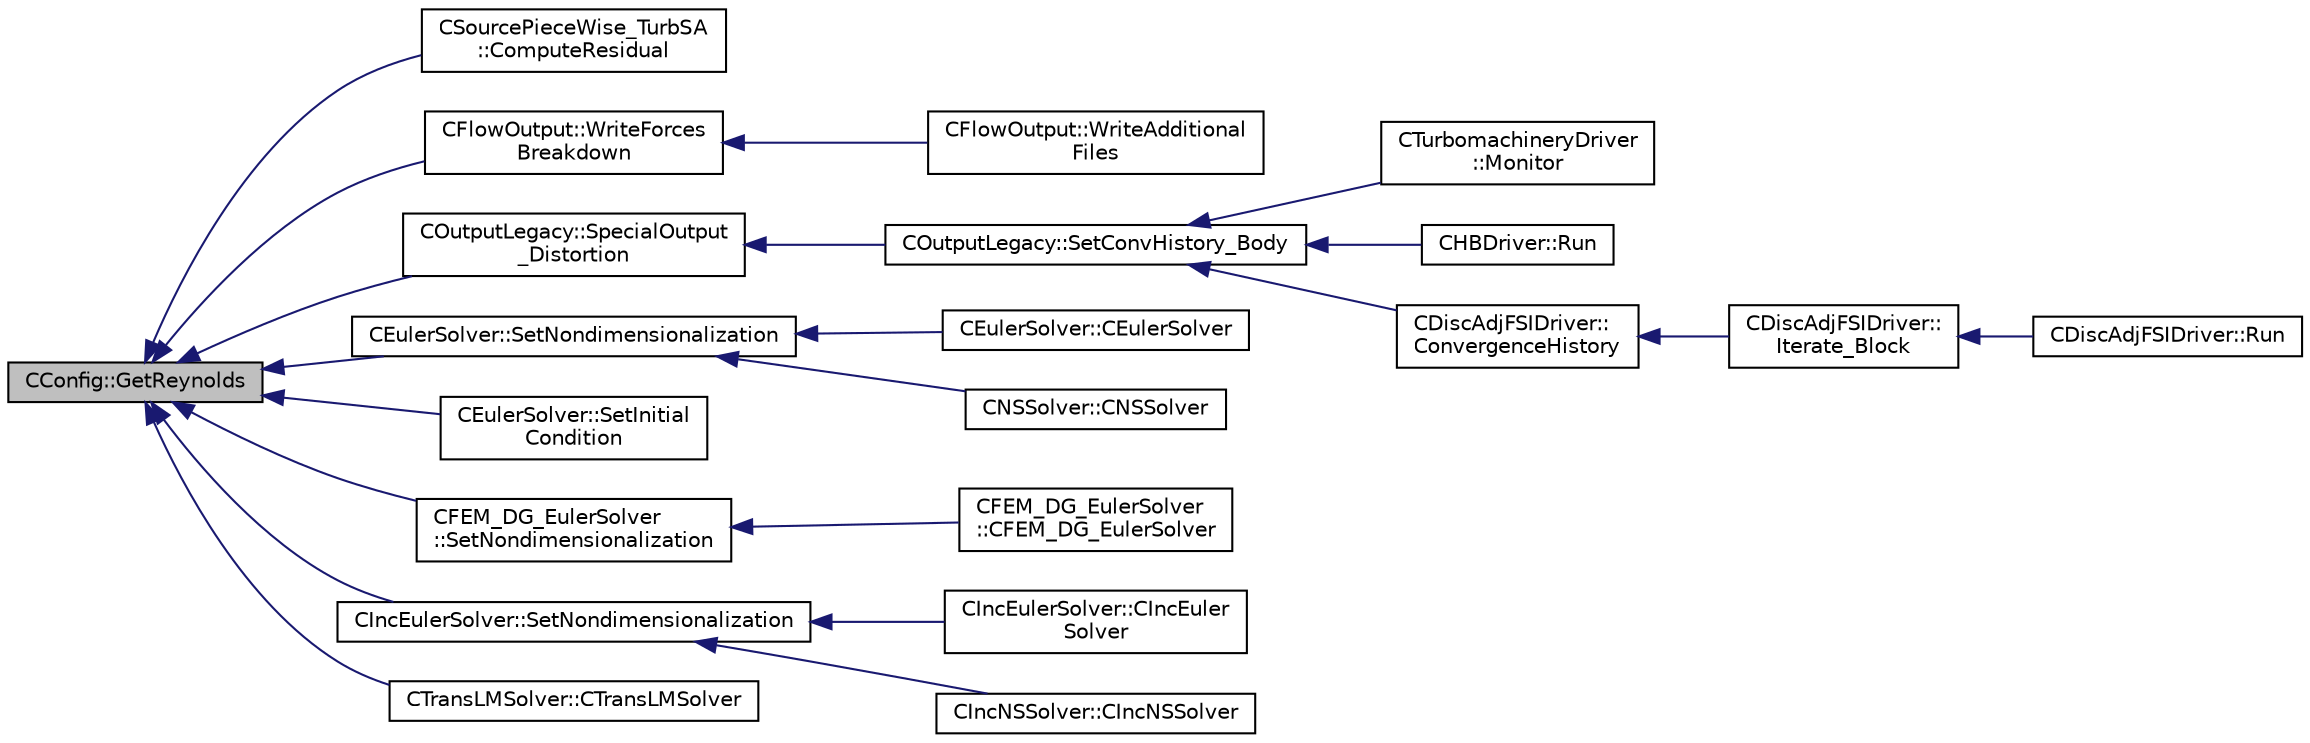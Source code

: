 digraph "CConfig::GetReynolds"
{
  edge [fontname="Helvetica",fontsize="10",labelfontname="Helvetica",labelfontsize="10"];
  node [fontname="Helvetica",fontsize="10",shape=record];
  rankdir="LR";
  Node11282 [label="CConfig::GetReynolds",height=0.2,width=0.4,color="black", fillcolor="grey75", style="filled", fontcolor="black"];
  Node11282 -> Node11283 [dir="back",color="midnightblue",fontsize="10",style="solid",fontname="Helvetica"];
  Node11283 [label="CSourcePieceWise_TurbSA\l::ComputeResidual",height=0.2,width=0.4,color="black", fillcolor="white", style="filled",URL="$class_c_source_piece_wise___turb_s_a.html#a97e488f466e452a6bd196f4ad8ca0ef8",tooltip="Residual for source term integration. "];
  Node11282 -> Node11284 [dir="back",color="midnightblue",fontsize="10",style="solid",fontname="Helvetica"];
  Node11284 [label="CFlowOutput::WriteForces\lBreakdown",height=0.2,width=0.4,color="black", fillcolor="white", style="filled",URL="$class_c_flow_output.html#afacedef2006aa6fcf8c9a312b5f4430c",tooltip="Write the forces breakdown file. "];
  Node11284 -> Node11285 [dir="back",color="midnightblue",fontsize="10",style="solid",fontname="Helvetica"];
  Node11285 [label="CFlowOutput::WriteAdditional\lFiles",height=0.2,width=0.4,color="black", fillcolor="white", style="filled",URL="$class_c_flow_output.html#aaac3fb7b2575967b157c306065ab1ea8",tooltip="Write any additional files defined for the current solver. "];
  Node11282 -> Node11286 [dir="back",color="midnightblue",fontsize="10",style="solid",fontname="Helvetica"];
  Node11286 [label="COutputLegacy::SpecialOutput\l_Distortion",height=0.2,width=0.4,color="black", fillcolor="white", style="filled",URL="$class_c_output_legacy.html#ae4824d60ecd7d71e592f259e8824e0ae",tooltip="Create and write the file with the flow coefficient on the surface. "];
  Node11286 -> Node11287 [dir="back",color="midnightblue",fontsize="10",style="solid",fontname="Helvetica"];
  Node11287 [label="COutputLegacy::SetConvHistory_Body",height=0.2,width=0.4,color="black", fillcolor="white", style="filled",URL="$class_c_output_legacy.html#a217cc0d778a3828499189a9debee47c6",tooltip="Write the history file and the convergence on the screen for serial computations. ..."];
  Node11287 -> Node11288 [dir="back",color="midnightblue",fontsize="10",style="solid",fontname="Helvetica"];
  Node11288 [label="CTurbomachineryDriver\l::Monitor",height=0.2,width=0.4,color="black", fillcolor="white", style="filled",URL="$class_c_turbomachinery_driver.html#a41d7b50bbacef68eb5436293ebb2da4f",tooltip="Monitor the computation. "];
  Node11287 -> Node11289 [dir="back",color="midnightblue",fontsize="10",style="solid",fontname="Helvetica"];
  Node11289 [label="CHBDriver::Run",height=0.2,width=0.4,color="black", fillcolor="white", style="filled",URL="$class_c_h_b_driver.html#a98c0448a8e0404845ee54e25b62eaea9",tooltip="Run a single iteration of a Harmonic Balance problem. "];
  Node11287 -> Node11290 [dir="back",color="midnightblue",fontsize="10",style="solid",fontname="Helvetica"];
  Node11290 [label="CDiscAdjFSIDriver::\lConvergenceHistory",height=0.2,width=0.4,color="black", fillcolor="white", style="filled",URL="$class_c_disc_adj_f_s_i_driver.html#a139dfa2442613879f2b15f28a09c2bd5",tooltip="Output the convergence history. "];
  Node11290 -> Node11291 [dir="back",color="midnightblue",fontsize="10",style="solid",fontname="Helvetica"];
  Node11291 [label="CDiscAdjFSIDriver::\lIterate_Block",height=0.2,width=0.4,color="black", fillcolor="white", style="filled",URL="$class_c_disc_adj_f_s_i_driver.html#a84949f139fa795b7d34d6ff77e82eb5c",tooltip="Iterate a certain block for adjoint FSI - may be the whole set of variables or independent and subite..."];
  Node11291 -> Node11292 [dir="back",color="midnightblue",fontsize="10",style="solid",fontname="Helvetica"];
  Node11292 [label="CDiscAdjFSIDriver::Run",height=0.2,width=0.4,color="black", fillcolor="white", style="filled",URL="$class_c_disc_adj_f_s_i_driver.html#a2e965d6e9c4dcfc296077cae225cab21",tooltip="Run a Discrete Adjoint iteration for the FSI problem. "];
  Node11282 -> Node11293 [dir="back",color="midnightblue",fontsize="10",style="solid",fontname="Helvetica"];
  Node11293 [label="CEulerSolver::SetNondimensionalization",height=0.2,width=0.4,color="black", fillcolor="white", style="filled",URL="$class_c_euler_solver.html#a1c633d6e77fefb2e76308e2ba0af0c2c",tooltip="Set the solver nondimensionalization. "];
  Node11293 -> Node11294 [dir="back",color="midnightblue",fontsize="10",style="solid",fontname="Helvetica"];
  Node11294 [label="CEulerSolver::CEulerSolver",height=0.2,width=0.4,color="black", fillcolor="white", style="filled",URL="$class_c_euler_solver.html#ae1e74218b4e943111b100d7ddcbd4db9"];
  Node11293 -> Node11295 [dir="back",color="midnightblue",fontsize="10",style="solid",fontname="Helvetica"];
  Node11295 [label="CNSSolver::CNSSolver",height=0.2,width=0.4,color="black", fillcolor="white", style="filled",URL="$class_c_n_s_solver.html#a2a8ad49c42b4546696e631cf44b7788b"];
  Node11282 -> Node11296 [dir="back",color="midnightblue",fontsize="10",style="solid",fontname="Helvetica"];
  Node11296 [label="CEulerSolver::SetInitial\lCondition",height=0.2,width=0.4,color="black", fillcolor="white", style="filled",URL="$class_c_euler_solver.html#acd432e102632a115b8a1821f58b21340",tooltip="Set the initial condition for the Euler Equations. "];
  Node11282 -> Node11297 [dir="back",color="midnightblue",fontsize="10",style="solid",fontname="Helvetica"];
  Node11297 [label="CFEM_DG_EulerSolver\l::SetNondimensionalization",height=0.2,width=0.4,color="black", fillcolor="white", style="filled",URL="$class_c_f_e_m___d_g___euler_solver.html#a31316dc2fe564329d9bb372961b10a3a",tooltip="Set the fluid solver nondimensionalization. "];
  Node11297 -> Node11298 [dir="back",color="midnightblue",fontsize="10",style="solid",fontname="Helvetica"];
  Node11298 [label="CFEM_DG_EulerSolver\l::CFEM_DG_EulerSolver",height=0.2,width=0.4,color="black", fillcolor="white", style="filled",URL="$class_c_f_e_m___d_g___euler_solver.html#a70d30ef9e7cd7620d54ec73f4b1ed28c"];
  Node11282 -> Node11299 [dir="back",color="midnightblue",fontsize="10",style="solid",fontname="Helvetica"];
  Node11299 [label="CIncEulerSolver::SetNondimensionalization",height=0.2,width=0.4,color="black", fillcolor="white", style="filled",URL="$class_c_inc_euler_solver.html#a2cffaa24417cb3803d36d38b3874d6d0",tooltip="Set the solver nondimensionalization. "];
  Node11299 -> Node11300 [dir="back",color="midnightblue",fontsize="10",style="solid",fontname="Helvetica"];
  Node11300 [label="CIncEulerSolver::CIncEuler\lSolver",height=0.2,width=0.4,color="black", fillcolor="white", style="filled",URL="$class_c_inc_euler_solver.html#a91f644b8f9a00215bac5bcd31dfc06d8"];
  Node11299 -> Node11301 [dir="back",color="midnightblue",fontsize="10",style="solid",fontname="Helvetica"];
  Node11301 [label="CIncNSSolver::CIncNSSolver",height=0.2,width=0.4,color="black", fillcolor="white", style="filled",URL="$class_c_inc_n_s_solver.html#a82152ac7e91fb1c5c073d98a1f08e2aa"];
  Node11282 -> Node11302 [dir="back",color="midnightblue",fontsize="10",style="solid",fontname="Helvetica"];
  Node11302 [label="CTransLMSolver::CTransLMSolver",height=0.2,width=0.4,color="black", fillcolor="white", style="filled",URL="$class_c_trans_l_m_solver.html#a4975cbf30f2954e3da1244832999eda0"];
}
